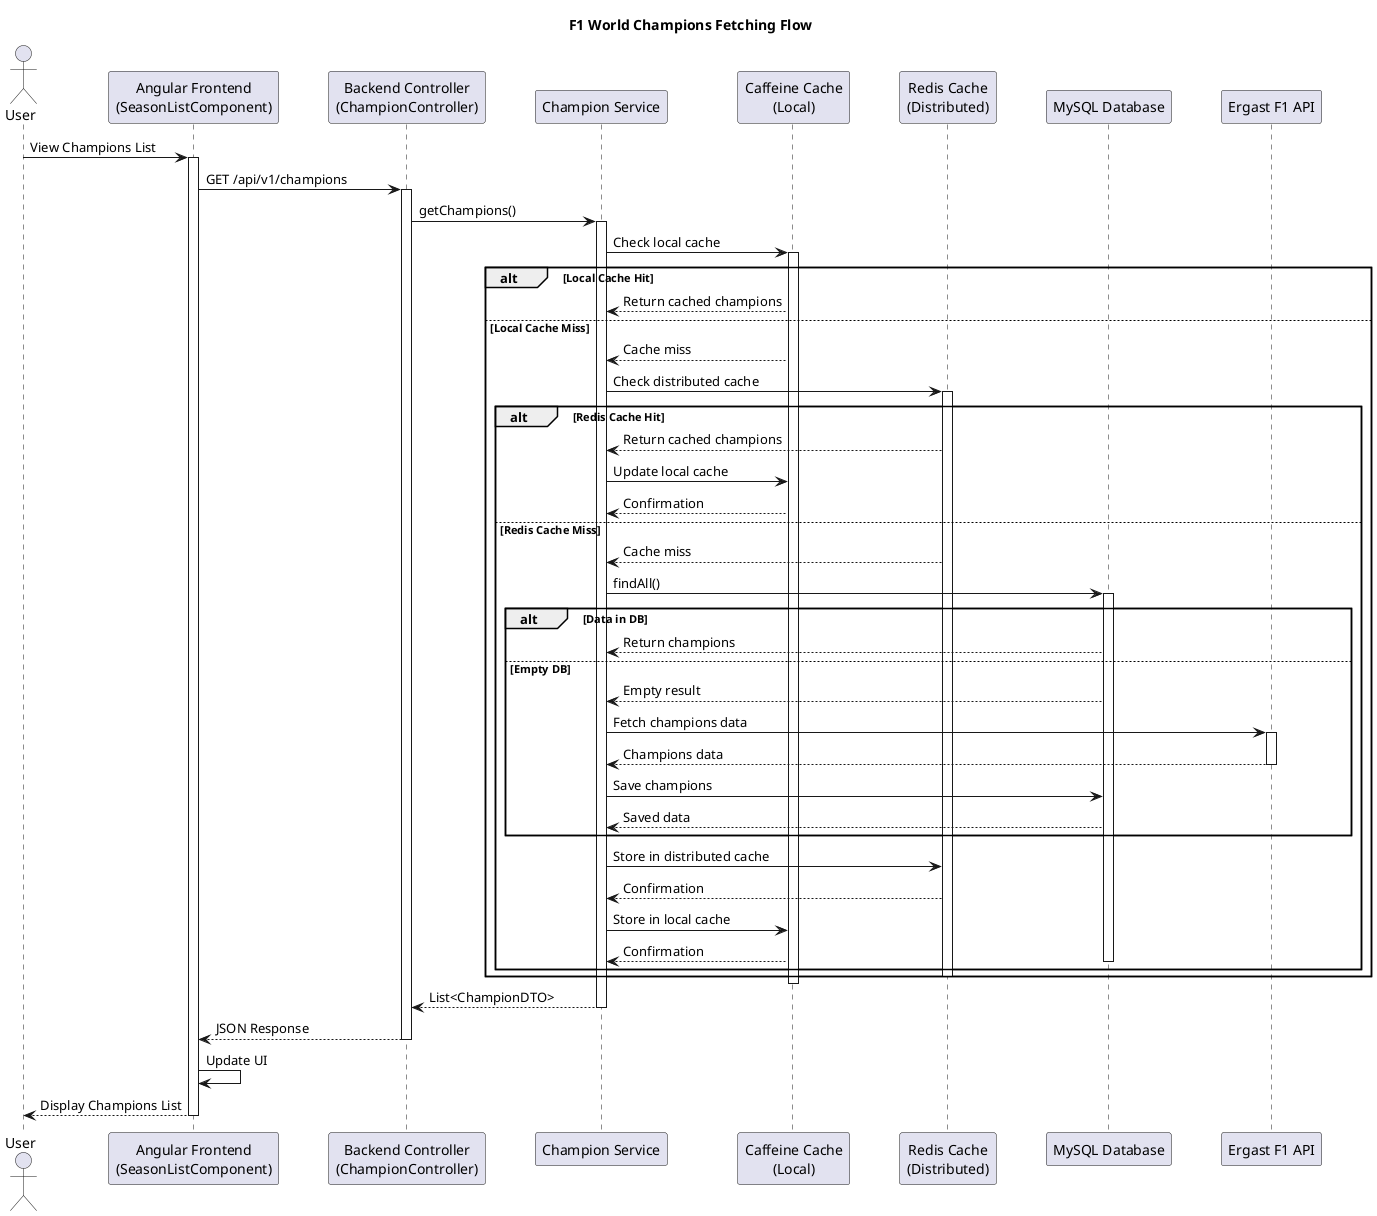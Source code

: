 @startuml Fetch World Champions Flow

skinparam BoxPadding 10
skinparam ParticipantPadding 20

title F1 World Champions Fetching Flow

actor User
participant "Angular Frontend\n(SeasonListComponent)" as Frontend
participant "Backend Controller\n(ChampionController)" as Controller
participant "Champion Service" as Service
participant "Caffeine Cache\n(Local)" as LocalCache
participant "Redis Cache\n(Distributed)" as Redis
participant "MySQL Database" as DB
participant "Ergast F1 API" as ExternalAPI

User -> Frontend: View Champions List
activate Frontend

Frontend -> Controller: GET /api/v1/champions
activate Controller

Controller -> Service: getChampions()
activate Service

Service -> LocalCache: Check local cache
activate LocalCache

alt Local Cache Hit
    LocalCache --> Service: Return cached champions
else Local Cache Miss
    LocalCache --> Service: Cache miss
    Service -> Redis: Check distributed cache
    activate Redis

    alt Redis Cache Hit
        Redis --> Service: Return cached champions
        Service -> LocalCache: Update local cache
        LocalCache --> Service: Confirmation
    else Redis Cache Miss
        Redis --> Service: Cache miss
        Service -> DB: findAll()
        activate DB
        
        alt Data in DB
            DB --> Service: Return champions
        else Empty DB
            DB --> Service: Empty result
            Service -> ExternalAPI: Fetch champions data
            activate ExternalAPI
            ExternalAPI --> Service: Champions data
            deactivate ExternalAPI
            
            Service -> DB: Save champions
            DB --> Service: Saved data
        end
        
        Service -> Redis: Store in distributed cache
        Redis --> Service: Confirmation
        Service -> LocalCache: Store in local cache
        LocalCache --> Service: Confirmation
        deactivate DB
    end
    deactivate Redis
end

deactivate LocalCache

Service --> Controller: List<ChampionDTO>
deactivate Service

Controller --> Frontend: JSON Response
deactivate Controller

Frontend -> Frontend: Update UI
Frontend --> User: Display Champions List

deactivate Frontend

@enduml 